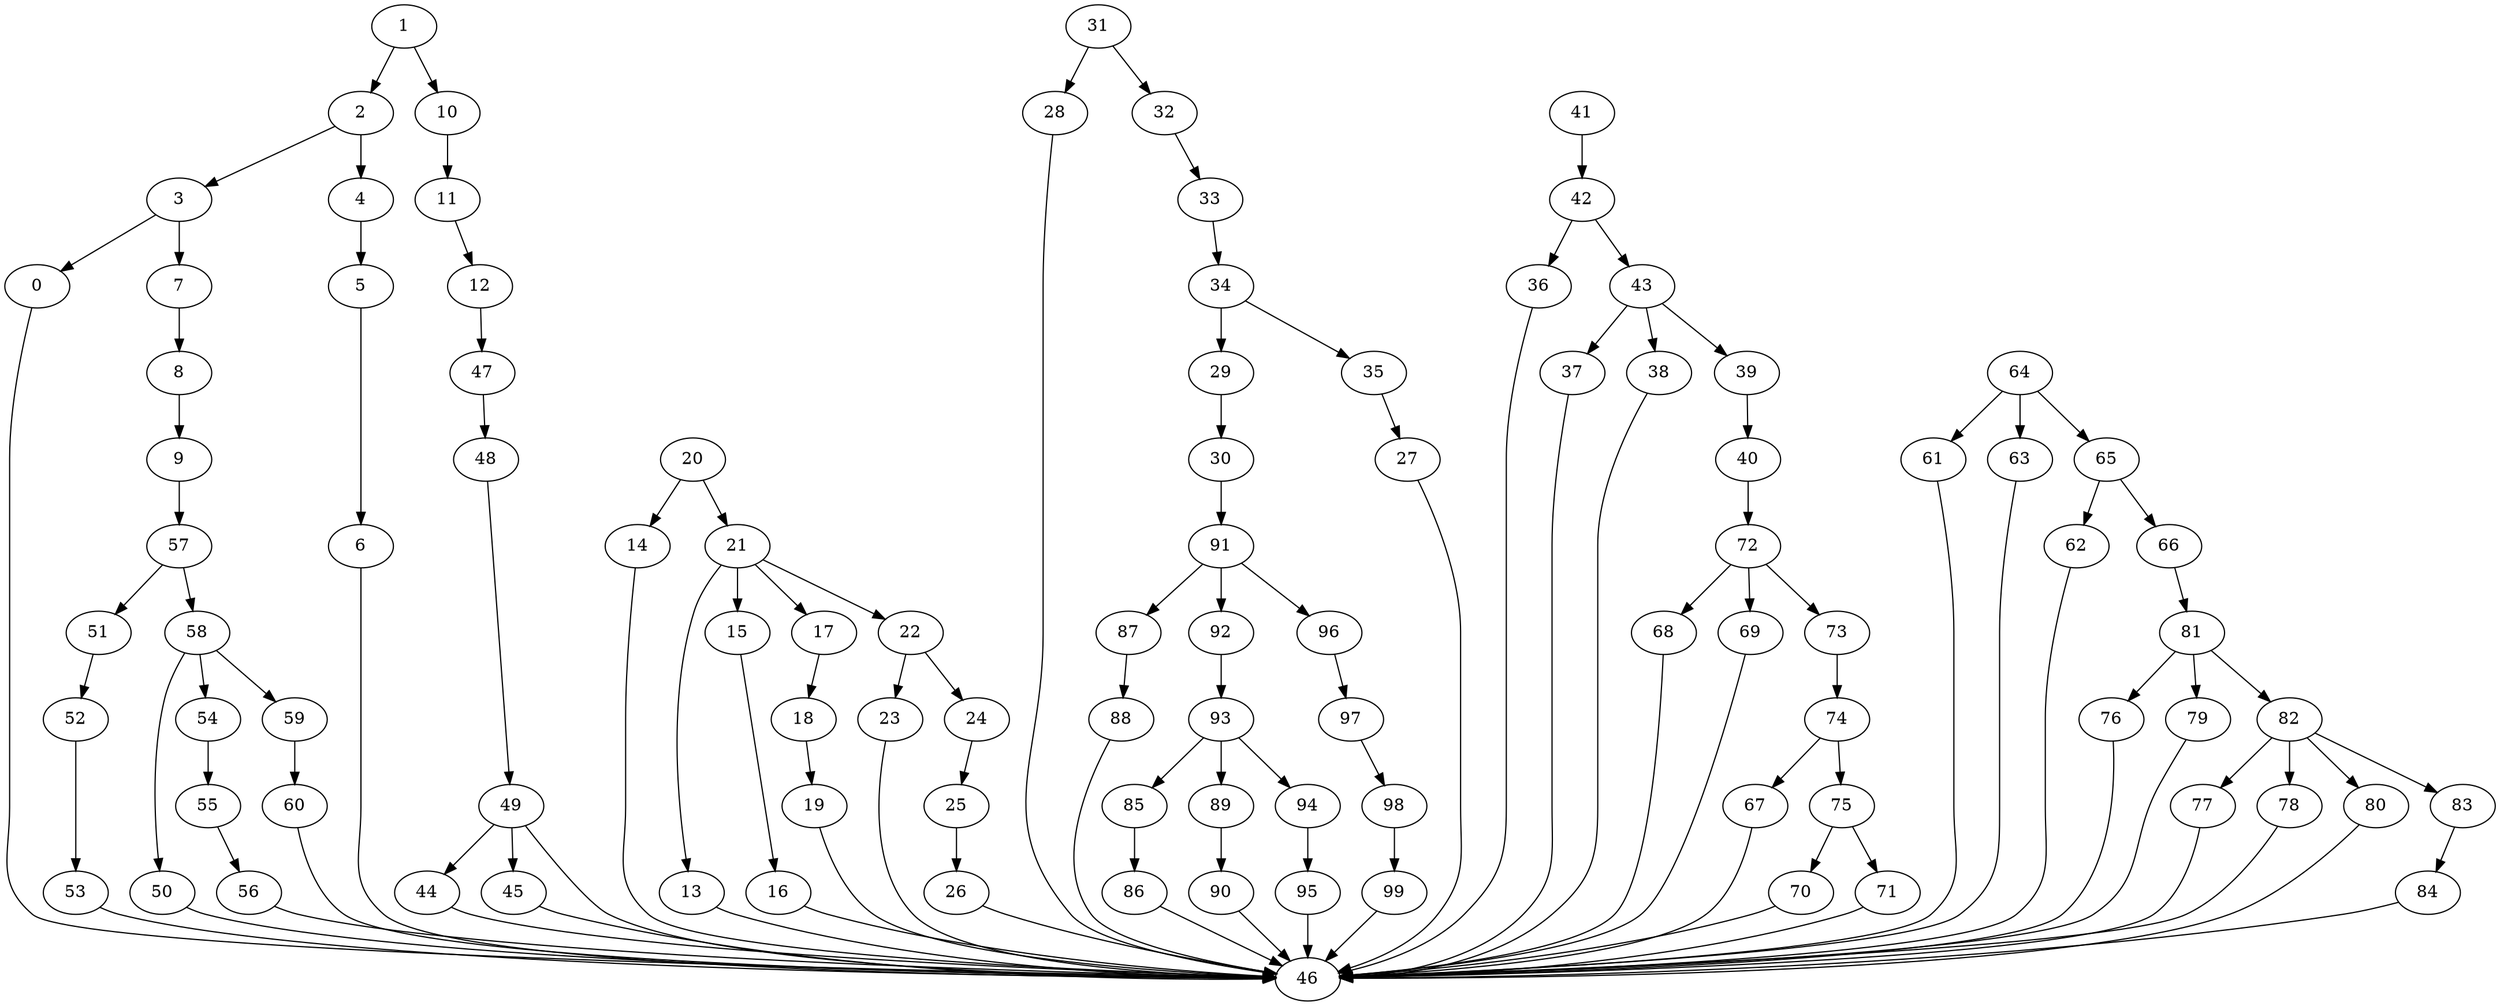 strict digraph  {
0 [exec=60];
1 [exec=147];
2 [exec=93];
3 [exec=165];
4 [exec=158];
5 [exec=90];
6 [exec=93];
7 [exec=110];
8 [exec=63];
9 [exec=78];
10 [exec=83];
11 [exec=179];
12 [exec=66];
13 [exec=157];
14 [exec=72];
15 [exec=118];
16 [exec=103];
17 [exec=151];
18 [exec=121];
19 [exec=137];
20 [exec=61];
21 [exec=101];
22 [exec=51];
23 [exec=155];
24 [exec=64];
25 [exec=146];
26 [exec=175];
27 [exec=198];
28 [exec=100];
29 [exec=101];
30 [exec=134];
31 [exec=52];
32 [exec=71];
33 [exec=84];
34 [exec=188];
35 [exec=54];
36 [exec=151];
37 [exec=99];
38 [exec=73];
39 [exec=198];
40 [exec=87];
41 [exec=94];
42 [exec=60];
43 [exec=63];
44 [exec=110];
45 [exec=91];
46 [exec=179];
47 [exec=61];
48 [exec=143];
49 [exec=183];
50 [exec=165];
51 [exec=103];
52 [exec=152];
53 [exec=100];
54 [exec=197];
55 [exec=54];
56 [exec=147];
57 [exec=134];
58 [exec=50];
59 [exec=160];
60 [exec=78];
61 [exec=117];
62 [exec=92];
63 [exec=80];
64 [exec=87];
65 [exec=53];
66 [exec=62];
67 [exec=140];
68 [exec=122];
69 [exec=86];
70 [exec=173];
71 [exec=193];
72 [exec=121];
73 [exec=85];
74 [exec=72];
75 [exec=192];
76 [exec=120];
77 [exec=176];
78 [exec=139];
79 [exec=75];
80 [exec=62];
81 [exec=120];
82 [exec=185];
83 [exec=82];
84 [exec=94];
85 [exec=193];
86 [exec=189];
87 [exec=149];
88 [exec=71];
89 [exec=94];
90 [exec=190];
91 [exec=173];
92 [exec=117];
93 [exec=187];
94 [exec=67];
95 [exec=57];
96 [exec=198];
97 [exec=199];
98 [exec=161];
99 [exec=189];
0 -> 46  [comm=5];
1 -> 2  [comm=14];
1 -> 10  [comm=8];
2 -> 3  [comm=5];
2 -> 4  [comm=15];
3 -> 0  [comm=19];
3 -> 7  [comm=12];
4 -> 5  [comm=18];
5 -> 6  [comm=15];
6 -> 46  [comm=20];
7 -> 8  [comm=16];
8 -> 9  [comm=17];
9 -> 57  [comm=18];
10 -> 11  [comm=11];
11 -> 12  [comm=7];
12 -> 47  [comm=13];
13 -> 46  [comm=14];
14 -> 46  [comm=19];
15 -> 16  [comm=19];
16 -> 46  [comm=19];
17 -> 18  [comm=19];
18 -> 19  [comm=17];
19 -> 46  [comm=10];
20 -> 21  [comm=15];
20 -> 14  [comm=17];
21 -> 22  [comm=6];
21 -> 13  [comm=15];
21 -> 15  [comm=7];
21 -> 17  [comm=10];
22 -> 23  [comm=15];
22 -> 24  [comm=5];
23 -> 46  [comm=11];
24 -> 25  [comm=11];
25 -> 26  [comm=16];
26 -> 46  [comm=9];
27 -> 46  [comm=7];
28 -> 46  [comm=15];
29 -> 30  [comm=19];
30 -> 91  [comm=17];
31 -> 32  [comm=11];
31 -> 28  [comm=15];
32 -> 33  [comm=7];
33 -> 34  [comm=5];
34 -> 35  [comm=18];
34 -> 29  [comm=20];
35 -> 27  [comm=12];
36 -> 46  [comm=15];
37 -> 46  [comm=8];
38 -> 46  [comm=19];
39 -> 40  [comm=5];
40 -> 72  [comm=14];
41 -> 42  [comm=11];
42 -> 43  [comm=7];
42 -> 36  [comm=12];
43 -> 37  [comm=5];
43 -> 38  [comm=15];
43 -> 39  [comm=6];
44 -> 46  [comm=7];
45 -> 46  [comm=9];
47 -> 48  [comm=15];
48 -> 49  [comm=10];
49 -> 44  [comm=8];
49 -> 45  [comm=17];
49 -> 46  [comm=17];
50 -> 46  [comm=17];
51 -> 52  [comm=9];
52 -> 53  [comm=16];
53 -> 46  [comm=16];
54 -> 55  [comm=13];
55 -> 56  [comm=11];
56 -> 46  [comm=15];
57 -> 58  [comm=17];
57 -> 51  [comm=10];
58 -> 59  [comm=10];
58 -> 50  [comm=10];
58 -> 54  [comm=5];
59 -> 60  [comm=14];
60 -> 46  [comm=5];
61 -> 46  [comm=13];
62 -> 46  [comm=20];
63 -> 46  [comm=18];
64 -> 65  [comm=7];
64 -> 61  [comm=13];
64 -> 63  [comm=14];
65 -> 66  [comm=9];
65 -> 62  [comm=19];
66 -> 81  [comm=20];
67 -> 46  [comm=12];
68 -> 46  [comm=10];
69 -> 46  [comm=15];
70 -> 46  [comm=9];
71 -> 46  [comm=16];
72 -> 73  [comm=6];
72 -> 68  [comm=13];
72 -> 69  [comm=16];
73 -> 74  [comm=5];
74 -> 75  [comm=10];
74 -> 67  [comm=8];
75 -> 70  [comm=19];
75 -> 71  [comm=9];
76 -> 46  [comm=15];
77 -> 46  [comm=11];
78 -> 46  [comm=9];
79 -> 46  [comm=18];
80 -> 46  [comm=11];
81 -> 82  [comm=11];
81 -> 76  [comm=18];
81 -> 79  [comm=5];
82 -> 83  [comm=6];
82 -> 77  [comm=16];
82 -> 78  [comm=20];
82 -> 80  [comm=16];
83 -> 84  [comm=6];
84 -> 46  [comm=16];
85 -> 86  [comm=17];
86 -> 46  [comm=19];
87 -> 88  [comm=18];
88 -> 46  [comm=11];
89 -> 90  [comm=8];
90 -> 46  [comm=10];
91 -> 92  [comm=7];
91 -> 87  [comm=16];
91 -> 96  [comm=13];
92 -> 93  [comm=12];
93 -> 94  [comm=20];
93 -> 85  [comm=10];
93 -> 89  [comm=5];
94 -> 95  [comm=15];
95 -> 46  [comm=12];
96 -> 97  [comm=10];
97 -> 98  [comm=5];
98 -> 99  [comm=6];
99 -> 46  [comm=11];
}
